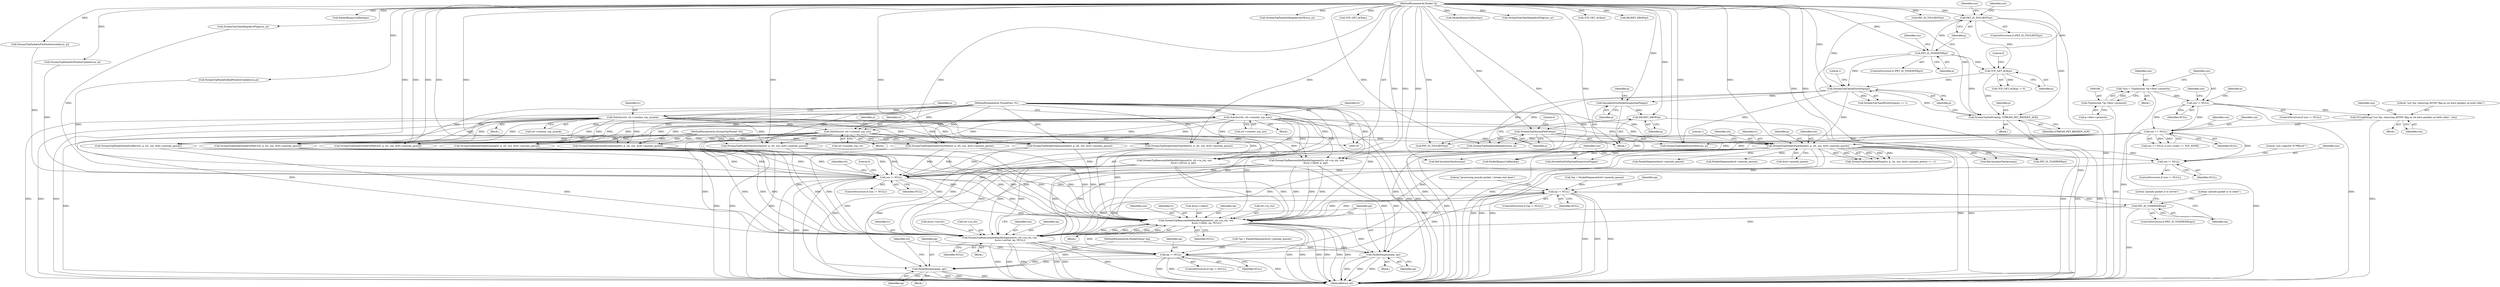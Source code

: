 digraph "0_suricata_e1ef57c848bbe4e567d5d4b66d346a742e3f77a1_0@pointer" {
"1000384" [label="(Call,ssn != NULL)"];
"1000370" [label="(Call,StreamTcpPacketStateNone(tv, p, stt, ssn, &stt->pseudo_queue))"];
"1000281" [label="(Call,StatsIncr(tv, stt->counter_tcp_synack))"];
"1000126" [label="(MethodParameterIn,ThreadVars *tv)"];
"1000310" [label="(Call,StatsIncr(tv, stt->counter_tcp_rst))"];
"1000296" [label="(Call,StatsIncr(tv, stt->counter_tcp_syn))"];
"1000335" [label="(Call,StreamTcpCheckFlowDrops(p))"];
"1000330" [label="(Call,StreamTcpSetEvent(p, STREAM_PKT_BROKEN_ACK))"];
"1000222" [label="(Call,PKT_IS_TOCLIENT(p))"];
"1000207" [label="(Call,PKT_IS_TOSERVER(p))"];
"1000127" [label="(MethodParameterIn,Packet *p)"];
"1000326" [label="(Call,TCP_GET_ACK(p))"];
"1000353" [label="(Call,StreamTcpSessionPktFree(p))"];
"1000351" [label="(Call,PACKET_DROP(p))"];
"1000345" [label="(Call,DecodeSetNoPacketInspectionFlag(p))"];
"1000128" [label="(MethodParameterIn,StreamTcpThread *stt)"];
"1000359" [label="(Call,ssn == NULL)"];
"1000258" [label="(Call,SCLogDebug(\"ssn %p: removing ASYNC flag as we have packets on both sides\", ssn))"];
"1000193" [label="(Call,ssn != NULL)"];
"1000183" [label="(Call,*ssn = (TcpSession *)p->flow->protoctx)"];
"1000185" [label="(Call,(TcpSession *)p->flow->protoctx)"];
"1000651" [label="(Call,ssn != NULL)"];
"1000675" [label="(Call,np != NULL)"];
"1000680" [label="(Call,PKT_IS_TOSERVER(np))"];
"1000685" [label="(Call,StreamTcpReassembleHandleSegment(tv, stt->ra_ctx, ssn,\n                            &ssn->client, np, NULL))"];
"1000701" [label="(Call,StreamTcpReassembleHandleSegment(tv, stt->ra_ctx, ssn,\n                            &ssn->server, np, NULL))"];
"1000713" [label="(Call,PacketEnqueue(pq, np))"];
"1000862" [label="(Call,PacketEnqueue(pq, np))"];
"1000858" [label="(Call,np != NULL)"];
"1000312" [label="(Call,stt->counter_tcp_rst)"];
"1000474" [label="(Call,StreamTcpClearKeepAliveFlag(ssn, p))"];
"1000861" [label="(Block,)"];
"1000784" [label="(Call,PKT_IS_TOCLIENT(p))"];
"1000296" [label="(Call,StatsIncr(tv, stt->counter_tcp_syn))"];
"1000681" [label="(Identifier,np)"];
"1000415" [label="(Call,StreamTcpReassembleHandleSegment(tv, stt->ra_ctx, ssn,\n                        &ssn->server, p, pq))"];
"1000332" [label="(Identifier,STREAM_PKT_BROKEN_ACK)"];
"1000257" [label="(Block,)"];
"1000127" [label="(MethodParameterIn,Packet *p)"];
"1000298" [label="(Call,stt->counter_tcp_syn)"];
"1000334" [label="(Call,StreamTcpCheckFlowDrops(p) == 1)"];
"1000331" [label="(Identifier,p)"];
"1000358" [label="(Call,ssn == NULL || ssn->state == TCP_NONE)"];
"1000369" [label="(Call,StreamTcpPacketStateNone(tv, p, stt, ssn, &stt->pseudo_queue) == -1)"];
"1000872" [label="(Call,ReCalculateChecksum(p))"];
"1000354" [label="(Identifier,p)"];
"1000835" [label="(Call,PacketBypassCallback(p))"];
"1000690" [label="(Identifier,ssn)"];
"1000126" [label="(MethodParameterIn,ThreadVars *tv)"];
"1000192" [label="(ControlStructure,if (ssn != NULL))"];
"1000375" [label="(Call,&stt->pseudo_queue)"];
"1000715" [label="(Identifier,np)"];
"1000194" [label="(Identifier,ssn)"];
"1000676" [label="(Identifier,np)"];
"1000702" [label="(Identifier,tv)"];
"1000280" [label="(Block,)"];
"1000561" [label="(Call,StreamTcpPacketStateFinWait2(tv, p, stt, ssn, &stt->pseudo_queue))"];
"1000309" [label="(Block,)"];
"1000360" [label="(Identifier,ssn)"];
"1000129" [label="(MethodParameterIn,PacketQueue *pq)"];
"1000282" [label="(Identifier,tv)"];
"1000263" [label="(Identifier,ssn)"];
"1000195" [label="(Identifier,NULL)"];
"1000461" [label="(Call,StreamTcpPacketIsKeepAlive(ssn, p))"];
"1000686" [label="(Identifier,tv)"];
"1000698" [label="(Block,)"];
"1000713" [label="(Call,PacketEnqueue(pq, np))"];
"1000349" [label="(Identifier,p)"];
"1000271" [label="(Identifier,p)"];
"1000691" [label="(Call,&ssn->client)"];
"1000547" [label="(Call,StreamTcpPacketStateFinWait1(tv, p, stt, ssn, &stt->pseudo_queue))"];
"1000295" [label="(Block,)"];
"1000858" [label="(Call,np != NULL)"];
"1000326" [label="(Call,TCP_GET_ACK(p))"];
"1000714" [label="(Identifier,pq)"];
"1000669" [label="(Call,PacketDequeue(&stt->pseudo_queue))"];
"1000183" [label="(Call,*ssn = (TcpSession *)p->flow->protoctx)"];
"1000483" [label="(Call,StreamTcpPacketIsFinShutdownAck(ssn, p))"];
"1000335" [label="(Call,StreamTcpCheckFlowDrops(p))"];
"1000712" [label="(Identifier,NULL)"];
"1000747" [label="(Call,PacketBypassCallback(p))"];
"1000844" [label="(Identifier,stt)"];
"1000223" [label="(Identifier,p)"];
"1000206" [label="(ControlStructure,if (PKT_IS_TOSERVER(p)))"];
"1000852" [label="(Call,PacketDequeue(&stt->pseudo_queue))"];
"1000207" [label="(Call,PKT_IS_TOSERVER(p))"];
"1000404" [label="(Call,PKT_IS_TOCLIENT(p))"];
"1000707" [label="(Call,&ssn->server)"];
"1000680" [label="(Call,PKT_IS_TOSERVER(np))"];
"1000373" [label="(Identifier,stt)"];
"1000703" [label="(Call,stt->ra_ctx)"];
"1000864" [label="(Identifier,np)"];
"1000359" [label="(Call,ssn == NULL)"];
"1000519" [label="(Call,StreamTcpPacketStateSynRecv(tv, p, stt, ssn, &stt->pseudo_queue))"];
"1000489" [label="(Call,StreamTcpPacketIsWindowUpdate(ssn, p))"];
"1000305" [label="(Identifier,p)"];
"1000260" [label="(Identifier,ssn)"];
"1000651" [label="(Call,ssn != NULL)"];
"1000684" [label="(Literal,\"pseudo packet is to server\")"];
"1000221" [label="(ControlStructure,if (PKT_IS_TOCLIENT(p)))"];
"1000877" [label="(Call,DecodeSetNoPayloadInspectionFlag(p))"];
"1000701" [label="(Call,StreamTcpReassembleHandleSegment(tv, stt->ra_ctx, ssn,\n                            &ssn->server, np, NULL))"];
"1000199" [label="(Identifier,ssn)"];
"1000652" [label="(Identifier,ssn)"];
"1000336" [label="(Identifier,p)"];
"1000346" [label="(Identifier,p)"];
"1000850" [label="(Call,*np = PacketDequeue(&stt->pseudo_queue))"];
"1000469" [label="(Call,StreamTcpPacketIsKeepAliveACK(ssn, p))"];
"1000310" [label="(Call,StatsIncr(tv, stt->counter_tcp_rst))"];
"1000725" [label="(Call,ReCalculateChecksum(p))"];
"1000388" [label="(Literal,\"ssn->alproto %\"PRIu16\"\")"];
"1000435" [label="(Call,TCP_GET_ACK(p))"];
"1000695" [label="(Identifier,np)"];
"1000371" [label="(Identifier,tv)"];
"1000653" [label="(Identifier,NULL)"];
"1000862" [label="(Call,PacketEnqueue(pq, np))"];
"1000774" [label="(Call,PKT_IS_TOSERVER(p))"];
"1000385" [label="(Identifier,ssn)"];
"1000700" [label="(Literal,\"pseudo packet is to client\")"];
"1000372" [label="(Identifier,p)"];
"1000859" [label="(Identifier,np)"];
"1000351" [label="(Call,PACKET_DROP(p))"];
"1000384" [label="(Call,ssn != NULL)"];
"1000239" [label="(Identifier,ssn)"];
"1000386" [label="(Identifier,NULL)"];
"1000328" [label="(Literal,0)"];
"1000589" [label="(Call,StreamTcpPacketStateCloseWait(tv, p, stt, ssn, &stt->pseudo_queue))"];
"1000505" [label="(Call,StreamTcpPacketStateSynSent(tv, p, stt, ssn, &stt->pseudo_queue))"];
"1000659" [label="(Identifier,stt)"];
"1000383" [label="(ControlStructure,if (ssn != NULL))"];
"1000374" [label="(Identifier,ssn)"];
"1000356" [label="(Literal,0)"];
"1000297" [label="(Identifier,tv)"];
"1000682" [label="(Block,)"];
"1000222" [label="(Call,PKT_IS_TOCLIENT(p))"];
"1000674" [label="(ControlStructure,if (np != NULL))"];
"1000184" [label="(Identifier,ssn)"];
"1000675" [label="(Call,np != NULL)"];
"1000208" [label="(Identifier,p)"];
"1000456" [label="(Call,StreamTcpPacketSwitchDir(ssn, p))"];
"1000884" [label="(MethodReturn,int)"];
"1000437" [label="(Call,StreamTcpReassembleHandleSegment(tv, stt->ra_ctx, ssn,\n                        &ssn->client, p, pq))"];
"1000838" [label="(Literal,0)"];
"1000533" [label="(Call,StreamTcpPacketStateEstablished(tv, p, stt, ssn, &stt->pseudo_queue))"];
"1000345" [label="(Call,DecodeSetNoPacketInspectionFlag(p))"];
"1000650" [label="(ControlStructure,if (ssn != NULL))"];
"1000380" [label="(Literal,1)"];
"1000259" [label="(Literal,\"ssn %p: removing ASYNC flag as we have packets on both sides\")"];
"1000321" [label="(Identifier,p)"];
"1000330" [label="(Call,StreamTcpSetEvent(p, STREAM_PKT_BROKEN_ACK))"];
"1000617" [label="(Call,StreamTcpPacketStateTimeWait(tv, p, stt, ssn, &stt->pseudo_queue))"];
"1000494" [label="(Call,StreamTcpPacketIsBadWindowUpdate(ssn,p))"];
"1000329" [label="(Block,)"];
"1000678" [label="(Block,)"];
"1000193" [label="(Call,ssn != NULL)"];
"1000857" [label="(ControlStructure,if (np != NULL))"];
"1000860" [label="(Identifier,NULL)"];
"1000352" [label="(Identifier,p)"];
"1000283" [label="(Call,stt->counter_tcp_synack)"];
"1000327" [label="(Identifier,p)"];
"1000258" [label="(Call,SCLogDebug(\"ssn %p: removing ASYNC flag as we have packets on both sides\", ssn))"];
"1000687" [label="(Call,stt->ra_ctx)"];
"1000706" [label="(Identifier,ssn)"];
"1000361" [label="(Identifier,NULL)"];
"1000130" [label="(Block,)"];
"1000667" [label="(Call,*np = PacketDequeue(&stt->pseudo_queue))"];
"1000863" [label="(Identifier,pq)"];
"1000325" [label="(Call,TCP_GET_ACK(p) != 0)"];
"1000809" [label="(Call,PacketBypassCallback(p))"];
"1000185" [label="(Call,(TcpSession *)p->flow->protoctx)"];
"1000679" [label="(ControlStructure,if (PKT_IS_TOSERVER(np)))"];
"1000353" [label="(Call,StreamTcpSessionPktFree(p))"];
"1000478" [label="(Call,StreamTcpClearKeepAliveFlag(ssn, p))"];
"1000575" [label="(Call,StreamTcpPacketStateClosing(tv, p, stt, ssn, &stt->pseudo_queue))"];
"1000685" [label="(Call,StreamTcpReassembleHandleSegment(tv, stt->ra_ctx, ssn,\n                            &ssn->client, np, NULL))"];
"1000338" [label="(Block,)"];
"1000227" [label="(Identifier,ssn)"];
"1000337" [label="(Literal,1)"];
"1000711" [label="(Identifier,np)"];
"1000212" [label="(Identifier,ssn)"];
"1000677" [label="(Identifier,NULL)"];
"1000364" [label="(Identifier,ssn)"];
"1000128" [label="(MethodParameterIn,StreamTcpThread *stt)"];
"1000413" [label="(Call,TCP_GET_ACK(p))"];
"1000879" [label="(Call,PACKET_DROP(p))"];
"1000717" [label="(Literal,\"processing pseudo packet / stream end done\")"];
"1000696" [label="(Identifier,NULL)"];
"1000187" [label="(Call,p->flow->protoctx)"];
"1000311" [label="(Identifier,tv)"];
"1000603" [label="(Call,StreamTcpPacketStateLastAck(tv, p, stt, ssn, &stt->pseudo_queue))"];
"1000370" [label="(Call,StreamTcpPacketStateNone(tv, p, stt, ssn, &stt->pseudo_queue))"];
"1000281" [label="(Call,StatsIncr(tv, stt->counter_tcp_synack))"];
"1000384" -> "1000383"  [label="AST: "];
"1000384" -> "1000386"  [label="CFG: "];
"1000385" -> "1000384"  [label="AST: "];
"1000386" -> "1000384"  [label="AST: "];
"1000388" -> "1000384"  [label="CFG: "];
"1000652" -> "1000384"  [label="CFG: "];
"1000370" -> "1000384"  [label="DDG: "];
"1000359" -> "1000384"  [label="DDG: "];
"1000384" -> "1000651"  [label="DDG: "];
"1000384" -> "1000651"  [label="DDG: "];
"1000370" -> "1000369"  [label="AST: "];
"1000370" -> "1000375"  [label="CFG: "];
"1000371" -> "1000370"  [label="AST: "];
"1000372" -> "1000370"  [label="AST: "];
"1000373" -> "1000370"  [label="AST: "];
"1000374" -> "1000370"  [label="AST: "];
"1000375" -> "1000370"  [label="AST: "];
"1000380" -> "1000370"  [label="CFG: "];
"1000370" -> "1000884"  [label="DDG: "];
"1000370" -> "1000884"  [label="DDG: "];
"1000370" -> "1000884"  [label="DDG: "];
"1000370" -> "1000884"  [label="DDG: "];
"1000370" -> "1000884"  [label="DDG: "];
"1000370" -> "1000369"  [label="DDG: "];
"1000370" -> "1000369"  [label="DDG: "];
"1000370" -> "1000369"  [label="DDG: "];
"1000370" -> "1000369"  [label="DDG: "];
"1000370" -> "1000369"  [label="DDG: "];
"1000281" -> "1000370"  [label="DDG: "];
"1000310" -> "1000370"  [label="DDG: "];
"1000296" -> "1000370"  [label="DDG: "];
"1000126" -> "1000370"  [label="DDG: "];
"1000335" -> "1000370"  [label="DDG: "];
"1000353" -> "1000370"  [label="DDG: "];
"1000127" -> "1000370"  [label="DDG: "];
"1000128" -> "1000370"  [label="DDG: "];
"1000359" -> "1000370"  [label="DDG: "];
"1000370" -> "1000669"  [label="DDG: "];
"1000370" -> "1000685"  [label="DDG: "];
"1000370" -> "1000701"  [label="DDG: "];
"1000370" -> "1000725"  [label="DDG: "];
"1000370" -> "1000747"  [label="DDG: "];
"1000370" -> "1000774"  [label="DDG: "];
"1000370" -> "1000852"  [label="DDG: "];
"1000370" -> "1000872"  [label="DDG: "];
"1000370" -> "1000877"  [label="DDG: "];
"1000281" -> "1000280"  [label="AST: "];
"1000281" -> "1000283"  [label="CFG: "];
"1000282" -> "1000281"  [label="AST: "];
"1000283" -> "1000281"  [label="AST: "];
"1000305" -> "1000281"  [label="CFG: "];
"1000281" -> "1000884"  [label="DDG: "];
"1000281" -> "1000884"  [label="DDG: "];
"1000281" -> "1000884"  [label="DDG: "];
"1000126" -> "1000281"  [label="DDG: "];
"1000281" -> "1000310"  [label="DDG: "];
"1000281" -> "1000415"  [label="DDG: "];
"1000281" -> "1000437"  [label="DDG: "];
"1000281" -> "1000505"  [label="DDG: "];
"1000281" -> "1000519"  [label="DDG: "];
"1000281" -> "1000533"  [label="DDG: "];
"1000281" -> "1000547"  [label="DDG: "];
"1000281" -> "1000561"  [label="DDG: "];
"1000281" -> "1000575"  [label="DDG: "];
"1000281" -> "1000589"  [label="DDG: "];
"1000281" -> "1000603"  [label="DDG: "];
"1000281" -> "1000617"  [label="DDG: "];
"1000281" -> "1000685"  [label="DDG: "];
"1000281" -> "1000701"  [label="DDG: "];
"1000126" -> "1000125"  [label="AST: "];
"1000126" -> "1000884"  [label="DDG: "];
"1000126" -> "1000296"  [label="DDG: "];
"1000126" -> "1000310"  [label="DDG: "];
"1000126" -> "1000415"  [label="DDG: "];
"1000126" -> "1000437"  [label="DDG: "];
"1000126" -> "1000505"  [label="DDG: "];
"1000126" -> "1000519"  [label="DDG: "];
"1000126" -> "1000533"  [label="DDG: "];
"1000126" -> "1000547"  [label="DDG: "];
"1000126" -> "1000561"  [label="DDG: "];
"1000126" -> "1000575"  [label="DDG: "];
"1000126" -> "1000589"  [label="DDG: "];
"1000126" -> "1000603"  [label="DDG: "];
"1000126" -> "1000617"  [label="DDG: "];
"1000126" -> "1000685"  [label="DDG: "];
"1000126" -> "1000701"  [label="DDG: "];
"1000310" -> "1000309"  [label="AST: "];
"1000310" -> "1000312"  [label="CFG: "];
"1000311" -> "1000310"  [label="AST: "];
"1000312" -> "1000310"  [label="AST: "];
"1000321" -> "1000310"  [label="CFG: "];
"1000310" -> "1000884"  [label="DDG: "];
"1000310" -> "1000884"  [label="DDG: "];
"1000310" -> "1000884"  [label="DDG: "];
"1000296" -> "1000310"  [label="DDG: "];
"1000310" -> "1000415"  [label="DDG: "];
"1000310" -> "1000437"  [label="DDG: "];
"1000310" -> "1000505"  [label="DDG: "];
"1000310" -> "1000519"  [label="DDG: "];
"1000310" -> "1000533"  [label="DDG: "];
"1000310" -> "1000547"  [label="DDG: "];
"1000310" -> "1000561"  [label="DDG: "];
"1000310" -> "1000575"  [label="DDG: "];
"1000310" -> "1000589"  [label="DDG: "];
"1000310" -> "1000603"  [label="DDG: "];
"1000310" -> "1000617"  [label="DDG: "];
"1000310" -> "1000685"  [label="DDG: "];
"1000310" -> "1000701"  [label="DDG: "];
"1000296" -> "1000295"  [label="AST: "];
"1000296" -> "1000298"  [label="CFG: "];
"1000297" -> "1000296"  [label="AST: "];
"1000298" -> "1000296"  [label="AST: "];
"1000305" -> "1000296"  [label="CFG: "];
"1000296" -> "1000884"  [label="DDG: "];
"1000296" -> "1000884"  [label="DDG: "];
"1000296" -> "1000884"  [label="DDG: "];
"1000296" -> "1000415"  [label="DDG: "];
"1000296" -> "1000437"  [label="DDG: "];
"1000296" -> "1000505"  [label="DDG: "];
"1000296" -> "1000519"  [label="DDG: "];
"1000296" -> "1000533"  [label="DDG: "];
"1000296" -> "1000547"  [label="DDG: "];
"1000296" -> "1000561"  [label="DDG: "];
"1000296" -> "1000575"  [label="DDG: "];
"1000296" -> "1000589"  [label="DDG: "];
"1000296" -> "1000603"  [label="DDG: "];
"1000296" -> "1000617"  [label="DDG: "];
"1000296" -> "1000685"  [label="DDG: "];
"1000296" -> "1000701"  [label="DDG: "];
"1000335" -> "1000334"  [label="AST: "];
"1000335" -> "1000336"  [label="CFG: "];
"1000336" -> "1000335"  [label="AST: "];
"1000337" -> "1000335"  [label="CFG: "];
"1000335" -> "1000334"  [label="DDG: "];
"1000330" -> "1000335"  [label="DDG: "];
"1000222" -> "1000335"  [label="DDG: "];
"1000207" -> "1000335"  [label="DDG: "];
"1000326" -> "1000335"  [label="DDG: "];
"1000127" -> "1000335"  [label="DDG: "];
"1000335" -> "1000345"  [label="DDG: "];
"1000335" -> "1000404"  [label="DDG: "];
"1000335" -> "1000456"  [label="DDG: "];
"1000335" -> "1000461"  [label="DDG: "];
"1000330" -> "1000329"  [label="AST: "];
"1000330" -> "1000332"  [label="CFG: "];
"1000331" -> "1000330"  [label="AST: "];
"1000332" -> "1000330"  [label="AST: "];
"1000336" -> "1000330"  [label="CFG: "];
"1000330" -> "1000884"  [label="DDG: "];
"1000330" -> "1000884"  [label="DDG: "];
"1000222" -> "1000330"  [label="DDG: "];
"1000207" -> "1000330"  [label="DDG: "];
"1000326" -> "1000330"  [label="DDG: "];
"1000127" -> "1000330"  [label="DDG: "];
"1000222" -> "1000221"  [label="AST: "];
"1000222" -> "1000223"  [label="CFG: "];
"1000223" -> "1000222"  [label="AST: "];
"1000227" -> "1000222"  [label="CFG: "];
"1000239" -> "1000222"  [label="CFG: "];
"1000222" -> "1000884"  [label="DDG: "];
"1000207" -> "1000222"  [label="DDG: "];
"1000127" -> "1000222"  [label="DDG: "];
"1000222" -> "1000326"  [label="DDG: "];
"1000207" -> "1000206"  [label="AST: "];
"1000207" -> "1000208"  [label="CFG: "];
"1000208" -> "1000207"  [label="AST: "];
"1000212" -> "1000207"  [label="CFG: "];
"1000223" -> "1000207"  [label="CFG: "];
"1000207" -> "1000884"  [label="DDG: "];
"1000127" -> "1000207"  [label="DDG: "];
"1000207" -> "1000326"  [label="DDG: "];
"1000127" -> "1000125"  [label="AST: "];
"1000127" -> "1000884"  [label="DDG: "];
"1000127" -> "1000326"  [label="DDG: "];
"1000127" -> "1000345"  [label="DDG: "];
"1000127" -> "1000351"  [label="DDG: "];
"1000127" -> "1000353"  [label="DDG: "];
"1000127" -> "1000404"  [label="DDG: "];
"1000127" -> "1000413"  [label="DDG: "];
"1000127" -> "1000415"  [label="DDG: "];
"1000127" -> "1000435"  [label="DDG: "];
"1000127" -> "1000437"  [label="DDG: "];
"1000127" -> "1000456"  [label="DDG: "];
"1000127" -> "1000461"  [label="DDG: "];
"1000127" -> "1000469"  [label="DDG: "];
"1000127" -> "1000474"  [label="DDG: "];
"1000127" -> "1000478"  [label="DDG: "];
"1000127" -> "1000483"  [label="DDG: "];
"1000127" -> "1000489"  [label="DDG: "];
"1000127" -> "1000494"  [label="DDG: "];
"1000127" -> "1000505"  [label="DDG: "];
"1000127" -> "1000519"  [label="DDG: "];
"1000127" -> "1000533"  [label="DDG: "];
"1000127" -> "1000547"  [label="DDG: "];
"1000127" -> "1000561"  [label="DDG: "];
"1000127" -> "1000575"  [label="DDG: "];
"1000127" -> "1000589"  [label="DDG: "];
"1000127" -> "1000603"  [label="DDG: "];
"1000127" -> "1000617"  [label="DDG: "];
"1000127" -> "1000725"  [label="DDG: "];
"1000127" -> "1000747"  [label="DDG: "];
"1000127" -> "1000774"  [label="DDG: "];
"1000127" -> "1000784"  [label="DDG: "];
"1000127" -> "1000809"  [label="DDG: "];
"1000127" -> "1000835"  [label="DDG: "];
"1000127" -> "1000872"  [label="DDG: "];
"1000127" -> "1000877"  [label="DDG: "];
"1000127" -> "1000879"  [label="DDG: "];
"1000326" -> "1000325"  [label="AST: "];
"1000326" -> "1000327"  [label="CFG: "];
"1000327" -> "1000326"  [label="AST: "];
"1000328" -> "1000326"  [label="CFG: "];
"1000326" -> "1000325"  [label="DDG: "];
"1000353" -> "1000338"  [label="AST: "];
"1000353" -> "1000354"  [label="CFG: "];
"1000354" -> "1000353"  [label="AST: "];
"1000356" -> "1000353"  [label="CFG: "];
"1000353" -> "1000884"  [label="DDG: "];
"1000351" -> "1000353"  [label="DDG: "];
"1000353" -> "1000404"  [label="DDG: "];
"1000353" -> "1000456"  [label="DDG: "];
"1000353" -> "1000461"  [label="DDG: "];
"1000351" -> "1000338"  [label="AST: "];
"1000351" -> "1000352"  [label="CFG: "];
"1000352" -> "1000351"  [label="AST: "];
"1000354" -> "1000351"  [label="CFG: "];
"1000351" -> "1000884"  [label="DDG: "];
"1000345" -> "1000351"  [label="DDG: "];
"1000345" -> "1000338"  [label="AST: "];
"1000345" -> "1000346"  [label="CFG: "];
"1000346" -> "1000345"  [label="AST: "];
"1000349" -> "1000345"  [label="CFG: "];
"1000345" -> "1000884"  [label="DDG: "];
"1000128" -> "1000125"  [label="AST: "];
"1000128" -> "1000884"  [label="DDG: "];
"1000128" -> "1000505"  [label="DDG: "];
"1000128" -> "1000519"  [label="DDG: "];
"1000128" -> "1000533"  [label="DDG: "];
"1000128" -> "1000547"  [label="DDG: "];
"1000128" -> "1000561"  [label="DDG: "];
"1000128" -> "1000575"  [label="DDG: "];
"1000128" -> "1000589"  [label="DDG: "];
"1000128" -> "1000603"  [label="DDG: "];
"1000128" -> "1000617"  [label="DDG: "];
"1000359" -> "1000358"  [label="AST: "];
"1000359" -> "1000361"  [label="CFG: "];
"1000360" -> "1000359"  [label="AST: "];
"1000361" -> "1000359"  [label="AST: "];
"1000364" -> "1000359"  [label="CFG: "];
"1000358" -> "1000359"  [label="CFG: "];
"1000359" -> "1000884"  [label="DDG: "];
"1000359" -> "1000358"  [label="DDG: "];
"1000359" -> "1000358"  [label="DDG: "];
"1000258" -> "1000359"  [label="DDG: "];
"1000193" -> "1000359"  [label="DDG: "];
"1000193" -> "1000359"  [label="DDG: "];
"1000359" -> "1000415"  [label="DDG: "];
"1000359" -> "1000437"  [label="DDG: "];
"1000359" -> "1000456"  [label="DDG: "];
"1000359" -> "1000461"  [label="DDG: "];
"1000359" -> "1000651"  [label="DDG: "];
"1000359" -> "1000858"  [label="DDG: "];
"1000258" -> "1000257"  [label="AST: "];
"1000258" -> "1000260"  [label="CFG: "];
"1000259" -> "1000258"  [label="AST: "];
"1000260" -> "1000258"  [label="AST: "];
"1000263" -> "1000258"  [label="CFG: "];
"1000258" -> "1000884"  [label="DDG: "];
"1000193" -> "1000258"  [label="DDG: "];
"1000193" -> "1000192"  [label="AST: "];
"1000193" -> "1000195"  [label="CFG: "];
"1000194" -> "1000193"  [label="AST: "];
"1000195" -> "1000193"  [label="AST: "];
"1000199" -> "1000193"  [label="CFG: "];
"1000271" -> "1000193"  [label="CFG: "];
"1000193" -> "1000884"  [label="DDG: "];
"1000183" -> "1000193"  [label="DDG: "];
"1000183" -> "1000130"  [label="AST: "];
"1000183" -> "1000185"  [label="CFG: "];
"1000184" -> "1000183"  [label="AST: "];
"1000185" -> "1000183"  [label="AST: "];
"1000194" -> "1000183"  [label="CFG: "];
"1000183" -> "1000884"  [label="DDG: "];
"1000185" -> "1000183"  [label="DDG: "];
"1000185" -> "1000187"  [label="CFG: "];
"1000186" -> "1000185"  [label="AST: "];
"1000187" -> "1000185"  [label="AST: "];
"1000185" -> "1000884"  [label="DDG: "];
"1000651" -> "1000650"  [label="AST: "];
"1000651" -> "1000653"  [label="CFG: "];
"1000652" -> "1000651"  [label="AST: "];
"1000653" -> "1000651"  [label="AST: "];
"1000659" -> "1000651"  [label="CFG: "];
"1000838" -> "1000651"  [label="CFG: "];
"1000651" -> "1000884"  [label="DDG: "];
"1000651" -> "1000884"  [label="DDG: "];
"1000651" -> "1000884"  [label="DDG: "];
"1000437" -> "1000651"  [label="DDG: "];
"1000505" -> "1000651"  [label="DDG: "];
"1000617" -> "1000651"  [label="DDG: "];
"1000415" -> "1000651"  [label="DDG: "];
"1000494" -> "1000651"  [label="DDG: "];
"1000474" -> "1000651"  [label="DDG: "];
"1000561" -> "1000651"  [label="DDG: "];
"1000547" -> "1000651"  [label="DDG: "];
"1000461" -> "1000651"  [label="DDG: "];
"1000533" -> "1000651"  [label="DDG: "];
"1000589" -> "1000651"  [label="DDG: "];
"1000483" -> "1000651"  [label="DDG: "];
"1000603" -> "1000651"  [label="DDG: "];
"1000575" -> "1000651"  [label="DDG: "];
"1000519" -> "1000651"  [label="DDG: "];
"1000489" -> "1000651"  [label="DDG: "];
"1000651" -> "1000675"  [label="DDG: "];
"1000651" -> "1000685"  [label="DDG: "];
"1000651" -> "1000701"  [label="DDG: "];
"1000651" -> "1000858"  [label="DDG: "];
"1000675" -> "1000674"  [label="AST: "];
"1000675" -> "1000677"  [label="CFG: "];
"1000676" -> "1000675"  [label="AST: "];
"1000677" -> "1000675"  [label="AST: "];
"1000681" -> "1000675"  [label="CFG: "];
"1000717" -> "1000675"  [label="CFG: "];
"1000675" -> "1000884"  [label="DDG: "];
"1000675" -> "1000884"  [label="DDG: "];
"1000675" -> "1000884"  [label="DDG: "];
"1000667" -> "1000675"  [label="DDG: "];
"1000685" -> "1000675"  [label="DDG: "];
"1000701" -> "1000675"  [label="DDG: "];
"1000675" -> "1000680"  [label="DDG: "];
"1000675" -> "1000685"  [label="DDG: "];
"1000675" -> "1000701"  [label="DDG: "];
"1000675" -> "1000858"  [label="DDG: "];
"1000680" -> "1000679"  [label="AST: "];
"1000680" -> "1000681"  [label="CFG: "];
"1000681" -> "1000680"  [label="AST: "];
"1000684" -> "1000680"  [label="CFG: "];
"1000700" -> "1000680"  [label="CFG: "];
"1000680" -> "1000884"  [label="DDG: "];
"1000680" -> "1000685"  [label="DDG: "];
"1000680" -> "1000701"  [label="DDG: "];
"1000685" -> "1000682"  [label="AST: "];
"1000685" -> "1000696"  [label="CFG: "];
"1000686" -> "1000685"  [label="AST: "];
"1000687" -> "1000685"  [label="AST: "];
"1000690" -> "1000685"  [label="AST: "];
"1000691" -> "1000685"  [label="AST: "];
"1000695" -> "1000685"  [label="AST: "];
"1000696" -> "1000685"  [label="AST: "];
"1000714" -> "1000685"  [label="CFG: "];
"1000685" -> "1000884"  [label="DDG: "];
"1000685" -> "1000884"  [label="DDG: "];
"1000685" -> "1000884"  [label="DDG: "];
"1000685" -> "1000884"  [label="DDG: "];
"1000685" -> "1000884"  [label="DDG: "];
"1000685" -> "1000884"  [label="DDG: "];
"1000519" -> "1000685"  [label="DDG: "];
"1000437" -> "1000685"  [label="DDG: "];
"1000437" -> "1000685"  [label="DDG: "];
"1000437" -> "1000685"  [label="DDG: "];
"1000603" -> "1000685"  [label="DDG: "];
"1000701" -> "1000685"  [label="DDG: "];
"1000701" -> "1000685"  [label="DDG: "];
"1000701" -> "1000685"  [label="DDG: "];
"1000415" -> "1000685"  [label="DDG: "];
"1000415" -> "1000685"  [label="DDG: "];
"1000575" -> "1000685"  [label="DDG: "];
"1000547" -> "1000685"  [label="DDG: "];
"1000505" -> "1000685"  [label="DDG: "];
"1000561" -> "1000685"  [label="DDG: "];
"1000617" -> "1000685"  [label="DDG: "];
"1000589" -> "1000685"  [label="DDG: "];
"1000533" -> "1000685"  [label="DDG: "];
"1000685" -> "1000701"  [label="DDG: "];
"1000685" -> "1000701"  [label="DDG: "];
"1000685" -> "1000701"  [label="DDG: "];
"1000685" -> "1000713"  [label="DDG: "];
"1000685" -> "1000858"  [label="DDG: "];
"1000701" -> "1000698"  [label="AST: "];
"1000701" -> "1000712"  [label="CFG: "];
"1000702" -> "1000701"  [label="AST: "];
"1000703" -> "1000701"  [label="AST: "];
"1000706" -> "1000701"  [label="AST: "];
"1000707" -> "1000701"  [label="AST: "];
"1000711" -> "1000701"  [label="AST: "];
"1000712" -> "1000701"  [label="AST: "];
"1000714" -> "1000701"  [label="CFG: "];
"1000701" -> "1000884"  [label="DDG: "];
"1000701" -> "1000884"  [label="DDG: "];
"1000701" -> "1000884"  [label="DDG: "];
"1000701" -> "1000884"  [label="DDG: "];
"1000701" -> "1000884"  [label="DDG: "];
"1000701" -> "1000884"  [label="DDG: "];
"1000519" -> "1000701"  [label="DDG: "];
"1000437" -> "1000701"  [label="DDG: "];
"1000437" -> "1000701"  [label="DDG: "];
"1000603" -> "1000701"  [label="DDG: "];
"1000415" -> "1000701"  [label="DDG: "];
"1000415" -> "1000701"  [label="DDG: "];
"1000415" -> "1000701"  [label="DDG: "];
"1000575" -> "1000701"  [label="DDG: "];
"1000547" -> "1000701"  [label="DDG: "];
"1000505" -> "1000701"  [label="DDG: "];
"1000561" -> "1000701"  [label="DDG: "];
"1000617" -> "1000701"  [label="DDG: "];
"1000589" -> "1000701"  [label="DDG: "];
"1000533" -> "1000701"  [label="DDG: "];
"1000701" -> "1000713"  [label="DDG: "];
"1000701" -> "1000858"  [label="DDG: "];
"1000713" -> "1000678"  [label="AST: "];
"1000713" -> "1000715"  [label="CFG: "];
"1000714" -> "1000713"  [label="AST: "];
"1000715" -> "1000713"  [label="AST: "];
"1000717" -> "1000713"  [label="CFG: "];
"1000713" -> "1000884"  [label="DDG: "];
"1000713" -> "1000884"  [label="DDG: "];
"1000713" -> "1000884"  [label="DDG: "];
"1000437" -> "1000713"  [label="DDG: "];
"1000415" -> "1000713"  [label="DDG: "];
"1000129" -> "1000713"  [label="DDG: "];
"1000713" -> "1000862"  [label="DDG: "];
"1000862" -> "1000861"  [label="AST: "];
"1000862" -> "1000864"  [label="CFG: "];
"1000863" -> "1000862"  [label="AST: "];
"1000864" -> "1000862"  [label="AST: "];
"1000844" -> "1000862"  [label="CFG: "];
"1000862" -> "1000884"  [label="DDG: "];
"1000862" -> "1000884"  [label="DDG: "];
"1000862" -> "1000884"  [label="DDG: "];
"1000437" -> "1000862"  [label="DDG: "];
"1000415" -> "1000862"  [label="DDG: "];
"1000129" -> "1000862"  [label="DDG: "];
"1000858" -> "1000862"  [label="DDG: "];
"1000858" -> "1000857"  [label="AST: "];
"1000858" -> "1000860"  [label="CFG: "];
"1000859" -> "1000858"  [label="AST: "];
"1000860" -> "1000858"  [label="AST: "];
"1000844" -> "1000858"  [label="CFG: "];
"1000863" -> "1000858"  [label="CFG: "];
"1000858" -> "1000884"  [label="DDG: "];
"1000858" -> "1000884"  [label="DDG: "];
"1000858" -> "1000884"  [label="DDG: "];
"1000850" -> "1000858"  [label="DDG: "];
}
